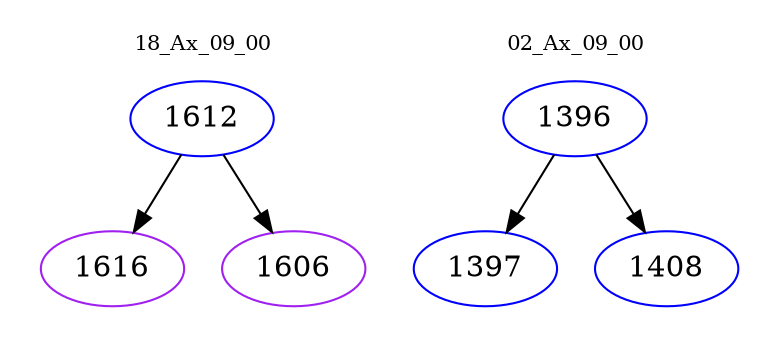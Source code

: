 digraph{
subgraph cluster_0 {
color = white
label = "18_Ax_09_00";
fontsize=10;
T0_1612 [label="1612", color="blue"]
T0_1612 -> T0_1616 [color="black"]
T0_1616 [label="1616", color="purple"]
T0_1612 -> T0_1606 [color="black"]
T0_1606 [label="1606", color="purple"]
}
subgraph cluster_1 {
color = white
label = "02_Ax_09_00";
fontsize=10;
T1_1396 [label="1396", color="blue"]
T1_1396 -> T1_1397 [color="black"]
T1_1397 [label="1397", color="blue"]
T1_1396 -> T1_1408 [color="black"]
T1_1408 [label="1408", color="blue"]
}
}
